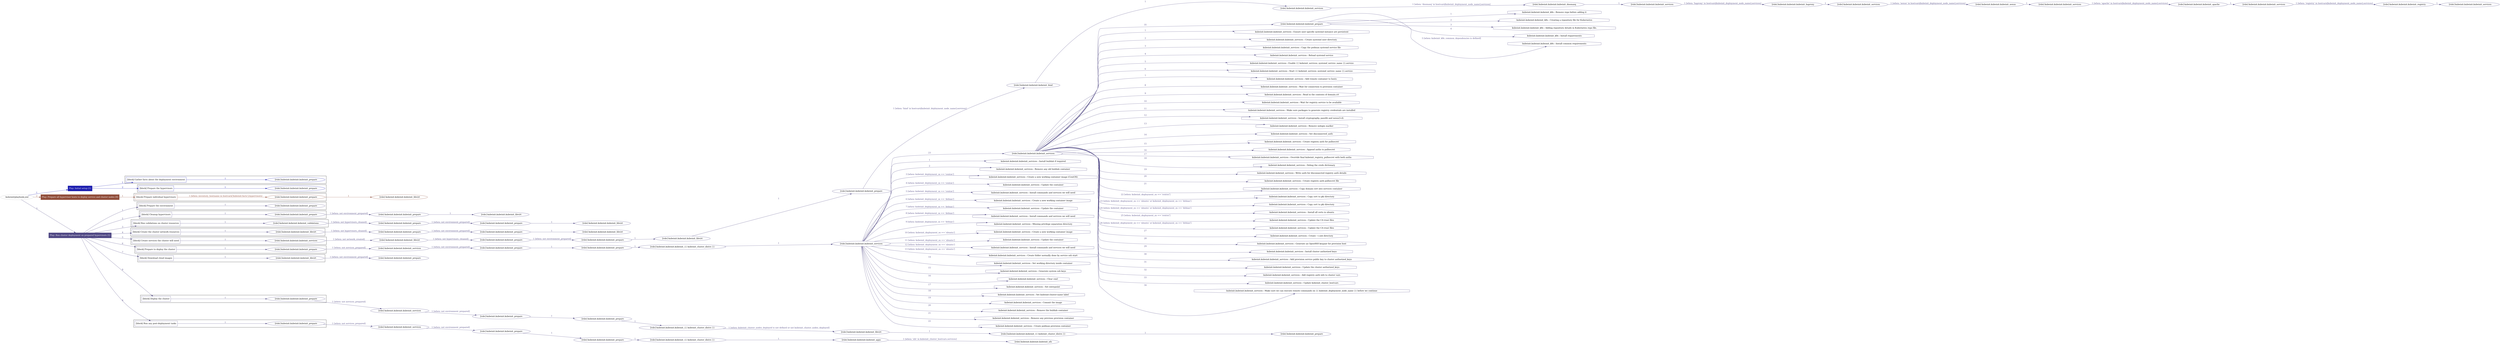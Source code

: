 digraph {
	graph [concentrate=true ordering=in rankdir=LR ratio=fill]
	edge [esep=5 sep=10]
	"kubeinit/playbook.yml" [id=root_node style=dotted]
	play_e41dead2 [label="Play: Initial setup (1)" color="#1d1faf" fontcolor="#ffffff" id=play_e41dead2 shape=box style=filled tooltip=localhost]
	"kubeinit/playbook.yml" -> play_e41dead2 [label="1 " color="#1d1faf" fontcolor="#1d1faf" id=edge_71006adc labeltooltip="1 " tooltip="1 "]
	subgraph "kubeinit.kubeinit.kubeinit_prepare" {
		role_f6b267f6 [label="[role] kubeinit.kubeinit.kubeinit_prepare" color="#1d1faf" id=role_f6b267f6 tooltip="kubeinit.kubeinit.kubeinit_prepare"]
	}
	subgraph "kubeinit.kubeinit.kubeinit_prepare" {
		role_6fc352be [label="[role] kubeinit.kubeinit.kubeinit_prepare" color="#1d1faf" id=role_6fc352be tooltip="kubeinit.kubeinit.kubeinit_prepare"]
	}
	subgraph "Play: Initial setup (1)" {
		play_e41dead2 -> block_a467b44f [label=1 color="#1d1faf" fontcolor="#1d1faf" id=edge_9190bc90 labeltooltip=1 tooltip=1]
		subgraph cluster_block_a467b44f {
			block_a467b44f [label="[block] Gather facts about the deployment environment" color="#1d1faf" id=block_a467b44f labeltooltip="Gather facts about the deployment environment" shape=box tooltip="Gather facts about the deployment environment"]
			block_a467b44f -> role_f6b267f6 [label="1 " color="#1d1faf" fontcolor="#1d1faf" id=edge_f7ea618c labeltooltip="1 " tooltip="1 "]
		}
		play_e41dead2 -> block_9893c779 [label=2 color="#1d1faf" fontcolor="#1d1faf" id=edge_de5d850a labeltooltip=2 tooltip=2]
		subgraph cluster_block_9893c779 {
			block_9893c779 [label="[block] Prepare the hypervisors" color="#1d1faf" id=block_9893c779 labeltooltip="Prepare the hypervisors" shape=box tooltip="Prepare the hypervisors"]
			block_9893c779 -> role_6fc352be [label="1 " color="#1d1faf" fontcolor="#1d1faf" id=edge_3b9fb7ea labeltooltip="1 " tooltip="1 "]
		}
	}
	play_f5809800 [label="Play: Prepare all hypervisor hosts to deploy service and cluster nodes (0)" color="#914e3b" fontcolor="#ffffff" id=play_f5809800 shape=box style=filled tooltip="Play: Prepare all hypervisor hosts to deploy service and cluster nodes (0)"]
	"kubeinit/playbook.yml" -> play_f5809800 [label="2 " color="#914e3b" fontcolor="#914e3b" id=edge_7d168545 labeltooltip="2 " tooltip="2 "]
	subgraph "kubeinit.kubeinit.kubeinit_libvirt" {
		role_459771c6 [label="[role] kubeinit.kubeinit.kubeinit_libvirt" color="#914e3b" id=role_459771c6 tooltip="kubeinit.kubeinit.kubeinit_libvirt"]
	}
	subgraph "kubeinit.kubeinit.kubeinit_prepare" {
		role_89de902e [label="[role] kubeinit.kubeinit.kubeinit_prepare" color="#914e3b" id=role_89de902e tooltip="kubeinit.kubeinit.kubeinit_prepare"]
		role_89de902e -> role_459771c6 [label="1 " color="#914e3b" fontcolor="#914e3b" id=edge_bb487c06 labeltooltip="1 " tooltip="1 "]
	}
	subgraph "Play: Prepare all hypervisor hosts to deploy service and cluster nodes (0)" {
		play_f5809800 -> block_591e40f0 [label=1 color="#914e3b" fontcolor="#914e3b" id=edge_2ff5e931 labeltooltip=1 tooltip=1]
		subgraph cluster_block_591e40f0 {
			block_591e40f0 [label="[block] Prepare individual hypervisors" color="#914e3b" id=block_591e40f0 labeltooltip="Prepare individual hypervisors" shape=box tooltip="Prepare individual hypervisors"]
			block_591e40f0 -> role_89de902e [label="1 [when: inventory_hostname in hostvars['kubeinit-facts'].hypervisors]" color="#914e3b" fontcolor="#914e3b" id=edge_2dc50e08 labeltooltip="1 [when: inventory_hostname in hostvars['kubeinit-facts'].hypervisors]" tooltip="1 [when: inventory_hostname in hostvars['kubeinit-facts'].hypervisors]"]
		}
	}
	play_0019d757 [label="Play: Run cluster deployment on prepared hypervisors (1)" color="#504884" fontcolor="#ffffff" id=play_0019d757 shape=box style=filled tooltip=localhost]
	"kubeinit/playbook.yml" -> play_0019d757 [label="3 " color="#504884" fontcolor="#504884" id=edge_610827fd labeltooltip="3 " tooltip="3 "]
	subgraph "kubeinit.kubeinit.kubeinit_prepare" {
		role_341186ee [label="[role] kubeinit.kubeinit.kubeinit_prepare" color="#504884" id=role_341186ee tooltip="kubeinit.kubeinit.kubeinit_prepare"]
	}
	subgraph "kubeinit.kubeinit.kubeinit_libvirt" {
		role_8ff3917c [label="[role] kubeinit.kubeinit.kubeinit_libvirt" color="#504884" id=role_8ff3917c tooltip="kubeinit.kubeinit.kubeinit_libvirt"]
	}
	subgraph "kubeinit.kubeinit.kubeinit_prepare" {
		role_1068ab93 [label="[role] kubeinit.kubeinit.kubeinit_prepare" color="#504884" id=role_1068ab93 tooltip="kubeinit.kubeinit.kubeinit_prepare"]
		role_1068ab93 -> role_8ff3917c [label="1 " color="#504884" fontcolor="#504884" id=edge_03f6393e labeltooltip="1 " tooltip="1 "]
	}
	subgraph "kubeinit.kubeinit.kubeinit_prepare" {
		role_a44469e4 [label="[role] kubeinit.kubeinit.kubeinit_prepare" color="#504884" id=role_a44469e4 tooltip="kubeinit.kubeinit.kubeinit_prepare"]
		role_a44469e4 -> role_1068ab93 [label="1 [when: not environment_prepared]" color="#504884" fontcolor="#504884" id=edge_6a5527f6 labeltooltip="1 [when: not environment_prepared]" tooltip="1 [when: not environment_prepared]"]
	}
	subgraph "kubeinit.kubeinit.kubeinit_libvirt" {
		role_37ed30ec [label="[role] kubeinit.kubeinit.kubeinit_libvirt" color="#504884" id=role_37ed30ec tooltip="kubeinit.kubeinit.kubeinit_libvirt"]
	}
	subgraph "kubeinit.kubeinit.kubeinit_prepare" {
		role_7822a5fa [label="[role] kubeinit.kubeinit.kubeinit_prepare" color="#504884" id=role_7822a5fa tooltip="kubeinit.kubeinit.kubeinit_prepare"]
		role_7822a5fa -> role_37ed30ec [label="1 " color="#504884" fontcolor="#504884" id=edge_445a7785 labeltooltip="1 " tooltip="1 "]
	}
	subgraph "kubeinit.kubeinit.kubeinit_prepare" {
		role_40a65923 [label="[role] kubeinit.kubeinit.kubeinit_prepare" color="#504884" id=role_40a65923 tooltip="kubeinit.kubeinit.kubeinit_prepare"]
		role_40a65923 -> role_7822a5fa [label="1 [when: not environment_prepared]" color="#504884" fontcolor="#504884" id=edge_16de1e76 labeltooltip="1 [when: not environment_prepared]" tooltip="1 [when: not environment_prepared]"]
	}
	subgraph "kubeinit.kubeinit.kubeinit_validations" {
		role_c101b931 [label="[role] kubeinit.kubeinit.kubeinit_validations" color="#504884" id=role_c101b931 tooltip="kubeinit.kubeinit.kubeinit_validations"]
		role_c101b931 -> role_40a65923 [label="1 [when: not hypervisors_cleaned]" color="#504884" fontcolor="#504884" id=edge_848e56e0 labeltooltip="1 [when: not hypervisors_cleaned]" tooltip="1 [when: not hypervisors_cleaned]"]
	}
	subgraph "kubeinit.kubeinit.kubeinit_libvirt" {
		role_0e4ce60e [label="[role] kubeinit.kubeinit.kubeinit_libvirt" color="#504884" id=role_0e4ce60e tooltip="kubeinit.kubeinit.kubeinit_libvirt"]
	}
	subgraph "kubeinit.kubeinit.kubeinit_prepare" {
		role_67643b74 [label="[role] kubeinit.kubeinit.kubeinit_prepare" color="#504884" id=role_67643b74 tooltip="kubeinit.kubeinit.kubeinit_prepare"]
		role_67643b74 -> role_0e4ce60e [label="1 " color="#504884" fontcolor="#504884" id=edge_9719fd1c labeltooltip="1 " tooltip="1 "]
	}
	subgraph "kubeinit.kubeinit.kubeinit_prepare" {
		role_f14462ee [label="[role] kubeinit.kubeinit.kubeinit_prepare" color="#504884" id=role_f14462ee tooltip="kubeinit.kubeinit.kubeinit_prepare"]
		role_f14462ee -> role_67643b74 [label="1 [when: not environment_prepared]" color="#504884" fontcolor="#504884" id=edge_e5506410 labeltooltip="1 [when: not environment_prepared]" tooltip="1 [when: not environment_prepared]"]
	}
	subgraph "kubeinit.kubeinit.kubeinit_libvirt" {
		role_53078f79 [label="[role] kubeinit.kubeinit.kubeinit_libvirt" color="#504884" id=role_53078f79 tooltip="kubeinit.kubeinit.kubeinit_libvirt"]
		role_53078f79 -> role_f14462ee [label="1 [when: not hypervisors_cleaned]" color="#504884" fontcolor="#504884" id=edge_dc855522 labeltooltip="1 [when: not hypervisors_cleaned]" tooltip="1 [when: not hypervisors_cleaned]"]
	}
	subgraph "kubeinit.kubeinit.kubeinit_services" {
		role_00795395 [label="[role] kubeinit.kubeinit.kubeinit_services" color="#504884" id=role_00795395 tooltip="kubeinit.kubeinit.kubeinit_services"]
	}
	subgraph "kubeinit.kubeinit.kubeinit_registry" {
		role_ec67297d [label="[role] kubeinit.kubeinit.kubeinit_registry" color="#504884" id=role_ec67297d tooltip="kubeinit.kubeinit.kubeinit_registry"]
		role_ec67297d -> role_00795395 [label="1 " color="#504884" fontcolor="#504884" id=edge_3dada608 labeltooltip="1 " tooltip="1 "]
	}
	subgraph "kubeinit.kubeinit.kubeinit_services" {
		role_e95020f8 [label="[role] kubeinit.kubeinit.kubeinit_services" color="#504884" id=role_e95020f8 tooltip="kubeinit.kubeinit.kubeinit_services"]
		role_e95020f8 -> role_ec67297d [label="1 [when: 'registry' in hostvars[kubeinit_deployment_node_name].services]" color="#504884" fontcolor="#504884" id=edge_ffc315c5 labeltooltip="1 [when: 'registry' in hostvars[kubeinit_deployment_node_name].services]" tooltip="1 [when: 'registry' in hostvars[kubeinit_deployment_node_name].services]"]
	}
	subgraph "kubeinit.kubeinit.kubeinit_apache" {
		role_10993a36 [label="[role] kubeinit.kubeinit.kubeinit_apache" color="#504884" id=role_10993a36 tooltip="kubeinit.kubeinit.kubeinit_apache"]
		role_10993a36 -> role_e95020f8 [label="1 " color="#504884" fontcolor="#504884" id=edge_9edbe373 labeltooltip="1 " tooltip="1 "]
	}
	subgraph "kubeinit.kubeinit.kubeinit_services" {
		role_8e3e2b6e [label="[role] kubeinit.kubeinit.kubeinit_services" color="#504884" id=role_8e3e2b6e tooltip="kubeinit.kubeinit.kubeinit_services"]
		role_8e3e2b6e -> role_10993a36 [label="1 [when: 'apache' in hostvars[kubeinit_deployment_node_name].services]" color="#504884" fontcolor="#504884" id=edge_15ec5fdd labeltooltip="1 [when: 'apache' in hostvars[kubeinit_deployment_node_name].services]" tooltip="1 [when: 'apache' in hostvars[kubeinit_deployment_node_name].services]"]
	}
	subgraph "kubeinit.kubeinit.kubeinit_nexus" {
		role_7206f97c [label="[role] kubeinit.kubeinit.kubeinit_nexus" color="#504884" id=role_7206f97c tooltip="kubeinit.kubeinit.kubeinit_nexus"]
		role_7206f97c -> role_8e3e2b6e [label="1 " color="#504884" fontcolor="#504884" id=edge_2be42fc1 labeltooltip="1 " tooltip="1 "]
	}
	subgraph "kubeinit.kubeinit.kubeinit_services" {
		role_135435ca [label="[role] kubeinit.kubeinit.kubeinit_services" color="#504884" id=role_135435ca tooltip="kubeinit.kubeinit.kubeinit_services"]
		role_135435ca -> role_7206f97c [label="1 [when: 'nexus' in hostvars[kubeinit_deployment_node_name].services]" color="#504884" fontcolor="#504884" id=edge_7fd2c523 labeltooltip="1 [when: 'nexus' in hostvars[kubeinit_deployment_node_name].services]" tooltip="1 [when: 'nexus' in hostvars[kubeinit_deployment_node_name].services]"]
	}
	subgraph "kubeinit.kubeinit.kubeinit_haproxy" {
		role_3d49b0a5 [label="[role] kubeinit.kubeinit.kubeinit_haproxy" color="#504884" id=role_3d49b0a5 tooltip="kubeinit.kubeinit.kubeinit_haproxy"]
		role_3d49b0a5 -> role_135435ca [label="1 " color="#504884" fontcolor="#504884" id=edge_8c537555 labeltooltip="1 " tooltip="1 "]
	}
	subgraph "kubeinit.kubeinit.kubeinit_services" {
		role_2dd5e060 [label="[role] kubeinit.kubeinit.kubeinit_services" color="#504884" id=role_2dd5e060 tooltip="kubeinit.kubeinit.kubeinit_services"]
		role_2dd5e060 -> role_3d49b0a5 [label="1 [when: 'haproxy' in hostvars[kubeinit_deployment_node_name].services]" color="#504884" fontcolor="#504884" id=edge_1ecf00a3 labeltooltip="1 [when: 'haproxy' in hostvars[kubeinit_deployment_node_name].services]" tooltip="1 [when: 'haproxy' in hostvars[kubeinit_deployment_node_name].services]"]
	}
	subgraph "kubeinit.kubeinit.kubeinit_dnsmasq" {
		role_458d8843 [label="[role] kubeinit.kubeinit.kubeinit_dnsmasq" color="#504884" id=role_458d8843 tooltip="kubeinit.kubeinit.kubeinit_dnsmasq"]
		role_458d8843 -> role_2dd5e060 [label="1 " color="#504884" fontcolor="#504884" id=edge_d92d20d3 labeltooltip="1 " tooltip="1 "]
	}
	subgraph "kubeinit.kubeinit.kubeinit_services" {
		role_a2e033f9 [label="[role] kubeinit.kubeinit.kubeinit_services" color="#504884" id=role_a2e033f9 tooltip="kubeinit.kubeinit.kubeinit_services"]
		role_a2e033f9 -> role_458d8843 [label="1 [when: 'dnsmasq' in hostvars[kubeinit_deployment_node_name].services]" color="#504884" fontcolor="#504884" id=edge_4008c7fb labeltooltip="1 [when: 'dnsmasq' in hostvars[kubeinit_deployment_node_name].services]" tooltip="1 [when: 'dnsmasq' in hostvars[kubeinit_deployment_node_name].services]"]
	}
	subgraph "kubeinit.kubeinit.kubeinit_bind" {
		role_e597b4e1 [label="[role] kubeinit.kubeinit.kubeinit_bind" color="#504884" id=role_e597b4e1 tooltip="kubeinit.kubeinit.kubeinit_bind"]
		role_e597b4e1 -> role_a2e033f9 [label="1 " color="#504884" fontcolor="#504884" id=edge_6a3bb88c labeltooltip="1 " tooltip="1 "]
	}
	subgraph "kubeinit.kubeinit.kubeinit_prepare" {
		role_99d35775 [label="[role] kubeinit.kubeinit.kubeinit_prepare" color="#504884" id=role_99d35775 tooltip="kubeinit.kubeinit.kubeinit_prepare"]
		role_99d35775 -> role_e597b4e1 [label="1 [when: 'bind' in hostvars[kubeinit_deployment_node_name].services]" color="#504884" fontcolor="#504884" id=edge_c3d3d8e6 labeltooltip="1 [when: 'bind' in hostvars[kubeinit_deployment_node_name].services]" tooltip="1 [when: 'bind' in hostvars[kubeinit_deployment_node_name].services]"]
	}
	subgraph "kubeinit.kubeinit.kubeinit_libvirt" {
		role_038f954b [label="[role] kubeinit.kubeinit.kubeinit_libvirt" color="#504884" id=role_038f954b tooltip="kubeinit.kubeinit.kubeinit_libvirt"]
		role_038f954b -> role_99d35775 [label="1 " color="#504884" fontcolor="#504884" id=edge_451f68ba labeltooltip="1 " tooltip="1 "]
	}
	subgraph "kubeinit.kubeinit.kubeinit_prepare" {
		role_8a5d9e7f [label="[role] kubeinit.kubeinit.kubeinit_prepare" color="#504884" id=role_8a5d9e7f tooltip="kubeinit.kubeinit.kubeinit_prepare"]
		role_8a5d9e7f -> role_038f954b [label="1 " color="#504884" fontcolor="#504884" id=edge_612fff30 labeltooltip="1 " tooltip="1 "]
	}
	subgraph "kubeinit.kubeinit.kubeinit_prepare" {
		role_34e3b9a2 [label="[role] kubeinit.kubeinit.kubeinit_prepare" color="#504884" id=role_34e3b9a2 tooltip="kubeinit.kubeinit.kubeinit_prepare"]
		role_34e3b9a2 -> role_8a5d9e7f [label="1 [when: not environment_prepared]" color="#504884" fontcolor="#504884" id=edge_5ad7fa1f labeltooltip="1 [when: not environment_prepared]" tooltip="1 [when: not environment_prepared]"]
	}
	subgraph "kubeinit.kubeinit.kubeinit_libvirt" {
		role_d57ffea9 [label="[role] kubeinit.kubeinit.kubeinit_libvirt" color="#504884" id=role_d57ffea9 tooltip="kubeinit.kubeinit.kubeinit_libvirt"]
		role_d57ffea9 -> role_34e3b9a2 [label="1 [when: not hypervisors_cleaned]" color="#504884" fontcolor="#504884" id=edge_4957b414 labeltooltip="1 [when: not hypervisors_cleaned]" tooltip="1 [when: not hypervisors_cleaned]"]
	}
	subgraph "kubeinit.kubeinit.kubeinit_services" {
		role_e715733c [label="[role] kubeinit.kubeinit.kubeinit_services" color="#504884" id=role_e715733c tooltip="kubeinit.kubeinit.kubeinit_services"]
		role_e715733c -> role_d57ffea9 [label="1 [when: not network_created]" color="#504884" fontcolor="#504884" id=edge_450f0656 labeltooltip="1 [when: not network_created]" tooltip="1 [when: not network_created]"]
	}
	subgraph "kubeinit.kubeinit.kubeinit_prepare" {
		role_b2702019 [label="[role] kubeinit.kubeinit.kubeinit_prepare" color="#504884" id=role_b2702019 tooltip="kubeinit.kubeinit.kubeinit_prepare"]
		task_edd9cc5d [label="kubeinit.kubeinit.kubeinit_k8s : Remove repo before adding it" color="#504884" id=task_edd9cc5d shape=octagon tooltip="kubeinit.kubeinit.kubeinit_k8s : Remove repo before adding it"]
		role_b2702019 -> task_edd9cc5d [label="1 " color="#504884" fontcolor="#504884" id=edge_0df9fe1c labeltooltip="1 " tooltip="1 "]
		task_f06893af [label="kubeinit.kubeinit.kubeinit_k8s : Creating a repository file for Kubernetes" color="#504884" id=task_f06893af shape=octagon tooltip="kubeinit.kubeinit.kubeinit_k8s : Creating a repository file for Kubernetes"]
		role_b2702019 -> task_f06893af [label="2 " color="#504884" fontcolor="#504884" id=edge_83b6da0a labeltooltip="2 " tooltip="2 "]
		task_fb861ec3 [label="kubeinit.kubeinit.kubeinit_k8s : Adding repository details in Kubernetes repo file." color="#504884" id=task_fb861ec3 shape=octagon tooltip="kubeinit.kubeinit.kubeinit_k8s : Adding repository details in Kubernetes repo file."]
		role_b2702019 -> task_fb861ec3 [label="3 " color="#504884" fontcolor="#504884" id=edge_9dc5f47f labeltooltip="3 " tooltip="3 "]
		task_5560d29a [label="kubeinit.kubeinit.kubeinit_k8s : Install requirements" color="#504884" id=task_5560d29a shape=octagon tooltip="kubeinit.kubeinit.kubeinit_k8s : Install requirements"]
		role_b2702019 -> task_5560d29a [label="4 " color="#504884" fontcolor="#504884" id=edge_46959b9e labeltooltip="4 " tooltip="4 "]
		task_3d5e6b3a [label="kubeinit.kubeinit.kubeinit_k8s : Install common requirements" color="#504884" id=task_3d5e6b3a shape=octagon tooltip="kubeinit.kubeinit.kubeinit_k8s : Install common requirements"]
		role_b2702019 -> task_3d5e6b3a [label="5 [when: kubeinit_k8s_common_dependencies is defined]" color="#504884" fontcolor="#504884" id=edge_5b7bc717 labeltooltip="5 [when: kubeinit_k8s_common_dependencies is defined]" tooltip="5 [when: kubeinit_k8s_common_dependencies is defined]"]
	}
	subgraph "kubeinit.kubeinit.kubeinit_services" {
		role_516e7595 [label="[role] kubeinit.kubeinit.kubeinit_services" color="#504884" id=role_516e7595 tooltip="kubeinit.kubeinit.kubeinit_services"]
		task_6f367d50 [label="kubeinit.kubeinit.kubeinit_services : Ensure user specific systemd instance are persistent" color="#504884" id=task_6f367d50 shape=octagon tooltip="kubeinit.kubeinit.kubeinit_services : Ensure user specific systemd instance are persistent"]
		role_516e7595 -> task_6f367d50 [label="1 " color="#504884" fontcolor="#504884" id=edge_f18d00fa labeltooltip="1 " tooltip="1 "]
		task_65ef1ea8 [label="kubeinit.kubeinit.kubeinit_services : Create systemd user directory" color="#504884" id=task_65ef1ea8 shape=octagon tooltip="kubeinit.kubeinit.kubeinit_services : Create systemd user directory"]
		role_516e7595 -> task_65ef1ea8 [label="2 " color="#504884" fontcolor="#504884" id=edge_7b48b923 labeltooltip="2 " tooltip="2 "]
		task_b32cb9ae [label="kubeinit.kubeinit.kubeinit_services : Copy the podman systemd service file" color="#504884" id=task_b32cb9ae shape=octagon tooltip="kubeinit.kubeinit.kubeinit_services : Copy the podman systemd service file"]
		role_516e7595 -> task_b32cb9ae [label="3 " color="#504884" fontcolor="#504884" id=edge_e70591d2 labeltooltip="3 " tooltip="3 "]
		task_c6fb2d40 [label="kubeinit.kubeinit.kubeinit_services : Reload systemd service" color="#504884" id=task_c6fb2d40 shape=octagon tooltip="kubeinit.kubeinit.kubeinit_services : Reload systemd service"]
		role_516e7595 -> task_c6fb2d40 [label="4 " color="#504884" fontcolor="#504884" id=edge_5b77ddfd labeltooltip="4 " tooltip="4 "]
		task_1d91115a [label="kubeinit.kubeinit.kubeinit_services : Enable {{ kubeinit_services_systemd_service_name }}.service" color="#504884" id=task_1d91115a shape=octagon tooltip="kubeinit.kubeinit.kubeinit_services : Enable {{ kubeinit_services_systemd_service_name }}.service"]
		role_516e7595 -> task_1d91115a [label="5 " color="#504884" fontcolor="#504884" id=edge_30b9fef8 labeltooltip="5 " tooltip="5 "]
		task_3abdbb4d [label="kubeinit.kubeinit.kubeinit_services : Start {{ kubeinit_services_systemd_service_name }}.service" color="#504884" id=task_3abdbb4d shape=octagon tooltip="kubeinit.kubeinit.kubeinit_services : Start {{ kubeinit_services_systemd_service_name }}.service"]
		role_516e7595 -> task_3abdbb4d [label="6 " color="#504884" fontcolor="#504884" id=edge_77b4fe08 labeltooltip="6 " tooltip="6 "]
		task_6977c357 [label="kubeinit.kubeinit.kubeinit_services : Add remote container to hosts" color="#504884" id=task_6977c357 shape=octagon tooltip="kubeinit.kubeinit.kubeinit_services : Add remote container to hosts"]
		role_516e7595 -> task_6977c357 [label="7 " color="#504884" fontcolor="#504884" id=edge_a9ff2f3c labeltooltip="7 " tooltip="7 "]
		task_61484d04 [label="kubeinit.kubeinit.kubeinit_services : Wait for connection to provision container" color="#504884" id=task_61484d04 shape=octagon tooltip="kubeinit.kubeinit.kubeinit_services : Wait for connection to provision container"]
		role_516e7595 -> task_61484d04 [label="8 " color="#504884" fontcolor="#504884" id=edge_89a97e8e labeltooltip="8 " tooltip="8 "]
		task_dc3276aa [label="kubeinit.kubeinit.kubeinit_services : Read in the contents of domain.crt" color="#504884" id=task_dc3276aa shape=octagon tooltip="kubeinit.kubeinit.kubeinit_services : Read in the contents of domain.crt"]
		role_516e7595 -> task_dc3276aa [label="9 " color="#504884" fontcolor="#504884" id=edge_ef21267b labeltooltip="9 " tooltip="9 "]
		task_2b46f112 [label="kubeinit.kubeinit.kubeinit_services : Wait for registry service to be available" color="#504884" id=task_2b46f112 shape=octagon tooltip="kubeinit.kubeinit.kubeinit_services : Wait for registry service to be available"]
		role_516e7595 -> task_2b46f112 [label="10 " color="#504884" fontcolor="#504884" id=edge_070c235d labeltooltip="10 " tooltip="10 "]
		task_79c7bd63 [label="kubeinit.kubeinit.kubeinit_services : Make sure packages to generate registry credentials are installed" color="#504884" id=task_79c7bd63 shape=octagon tooltip="kubeinit.kubeinit.kubeinit_services : Make sure packages to generate registry credentials are installed"]
		role_516e7595 -> task_79c7bd63 [label="11 " color="#504884" fontcolor="#504884" id=edge_202cdb39 labeltooltip="11 " tooltip="11 "]
		task_d58e9c9a [label="kubeinit.kubeinit.kubeinit_services : Install cryptography, passlib and nexus3-cli" color="#504884" id=task_d58e9c9a shape=octagon tooltip="kubeinit.kubeinit.kubeinit_services : Install cryptography, passlib and nexus3-cli"]
		role_516e7595 -> task_d58e9c9a [label="12 " color="#504884" fontcolor="#504884" id=edge_5f2a47ca labeltooltip="12 " tooltip="12 "]
		task_eb01c999 [label="kubeinit.kubeinit.kubeinit_services : Remove nologin marker" color="#504884" id=task_eb01c999 shape=octagon tooltip="kubeinit.kubeinit.kubeinit_services : Remove nologin marker"]
		role_516e7595 -> task_eb01c999 [label="13 " color="#504884" fontcolor="#504884" id=edge_6b476548 labeltooltip="13 " tooltip="13 "]
		task_9f8a3cc2 [label="kubeinit.kubeinit.kubeinit_services : Set disconnected_auth" color="#504884" id=task_9f8a3cc2 shape=octagon tooltip="kubeinit.kubeinit.kubeinit_services : Set disconnected_auth"]
		role_516e7595 -> task_9f8a3cc2 [label="14 " color="#504884" fontcolor="#504884" id=edge_897959ac labeltooltip="14 " tooltip="14 "]
		task_38ca03bf [label="kubeinit.kubeinit.kubeinit_services : Create registry auth for pullsecret" color="#504884" id=task_38ca03bf shape=octagon tooltip="kubeinit.kubeinit.kubeinit_services : Create registry auth for pullsecret"]
		role_516e7595 -> task_38ca03bf [label="15 " color="#504884" fontcolor="#504884" id=edge_296f8e0d labeltooltip="15 " tooltip="15 "]
		task_38a647c7 [label="kubeinit.kubeinit.kubeinit_services : Append auths to pullsecret" color="#504884" id=task_38a647c7 shape=octagon tooltip="kubeinit.kubeinit.kubeinit_services : Append auths to pullsecret"]
		role_516e7595 -> task_38a647c7 [label="16 " color="#504884" fontcolor="#504884" id=edge_e27450fb labeltooltip="16 " tooltip="16 "]
		task_bd5f4e0e [label="kubeinit.kubeinit.kubeinit_services : Override final kubeinit_registry_pullsecret with both auths" color="#504884" id=task_bd5f4e0e shape=octagon tooltip="kubeinit.kubeinit.kubeinit_services : Override final kubeinit_registry_pullsecret with both auths"]
		role_516e7595 -> task_bd5f4e0e [label="17 " color="#504884" fontcolor="#504884" id=edge_6ddaf54d labeltooltip="17 " tooltip="17 "]
		task_7a6f99ff [label="kubeinit.kubeinit.kubeinit_services : Debug the creds dictionary" color="#504884" id=task_7a6f99ff shape=octagon tooltip="kubeinit.kubeinit.kubeinit_services : Debug the creds dictionary"]
		role_516e7595 -> task_7a6f99ff [label="18 " color="#504884" fontcolor="#504884" id=edge_938b11eb labeltooltip="18 " tooltip="18 "]
		task_0da896be [label="kubeinit.kubeinit.kubeinit_services : Write auth for disconnected registry auth details" color="#504884" id=task_0da896be shape=octagon tooltip="kubeinit.kubeinit.kubeinit_services : Write auth for disconnected registry auth details"]
		role_516e7595 -> task_0da896be [label="19 " color="#504884" fontcolor="#504884" id=edge_bb5366e3 labeltooltip="19 " tooltip="19 "]
		task_adf15b7c [label="kubeinit.kubeinit.kubeinit_services : Create registry auth pullsecret file" color="#504884" id=task_adf15b7c shape=octagon tooltip="kubeinit.kubeinit.kubeinit_services : Create registry auth pullsecret file"]
		role_516e7595 -> task_adf15b7c [label="20 " color="#504884" fontcolor="#504884" id=edge_b85b13d3 labeltooltip="20 " tooltip="20 "]
		task_9fbf0559 [label="kubeinit.kubeinit.kubeinit_services : Copy domain cert into services container" color="#504884" id=task_9fbf0559 shape=octagon tooltip="kubeinit.kubeinit.kubeinit_services : Copy domain cert into services container"]
		role_516e7595 -> task_9fbf0559 [label="21 " color="#504884" fontcolor="#504884" id=edge_f6b5ef0e labeltooltip="21 " tooltip="21 "]
		task_56672ce3 [label="kubeinit.kubeinit.kubeinit_services : Copy cert to pki directory" color="#504884" id=task_56672ce3 shape=octagon tooltip="kubeinit.kubeinit.kubeinit_services : Copy cert to pki directory"]
		role_516e7595 -> task_56672ce3 [label="22 [when: kubeinit_deployment_os == 'centos']" color="#504884" fontcolor="#504884" id=edge_903558e8 labeltooltip="22 [when: kubeinit_deployment_os == 'centos']" tooltip="22 [when: kubeinit_deployment_os == 'centos']"]
		task_1a830c46 [label="kubeinit.kubeinit.kubeinit_services : Copy cert to pki directory" color="#504884" id=task_1a830c46 shape=octagon tooltip="kubeinit.kubeinit.kubeinit_services : Copy cert to pki directory"]
		role_516e7595 -> task_1a830c46 [label="23 [when: kubeinit_deployment_os == 'ubuntu' or kubeinit_deployment_os == 'debian']" color="#504884" fontcolor="#504884" id=edge_e43ede52 labeltooltip="23 [when: kubeinit_deployment_os == 'ubuntu' or kubeinit_deployment_os == 'debian']" tooltip="23 [when: kubeinit_deployment_os == 'ubuntu' or kubeinit_deployment_os == 'debian']"]
		task_62c088f3 [label="kubeinit.kubeinit.kubeinit_services : Install all certs in ubuntu" color="#504884" id=task_62c088f3 shape=octagon tooltip="kubeinit.kubeinit.kubeinit_services : Install all certs in ubuntu"]
		role_516e7595 -> task_62c088f3 [label="24 [when: kubeinit_deployment_os == 'ubuntu' or kubeinit_deployment_os == 'debian']" color="#504884" fontcolor="#504884" id=edge_2abe51ee labeltooltip="24 [when: kubeinit_deployment_os == 'ubuntu' or kubeinit_deployment_os == 'debian']" tooltip="24 [when: kubeinit_deployment_os == 'ubuntu' or kubeinit_deployment_os == 'debian']"]
		task_f2a1b0c9 [label="kubeinit.kubeinit.kubeinit_services : Update the CA trust files" color="#504884" id=task_f2a1b0c9 shape=octagon tooltip="kubeinit.kubeinit.kubeinit_services : Update the CA trust files"]
		role_516e7595 -> task_f2a1b0c9 [label="25 [when: kubeinit_deployment_os == 'centos']" color="#504884" fontcolor="#504884" id=edge_94bd41e3 labeltooltip="25 [when: kubeinit_deployment_os == 'centos']" tooltip="25 [when: kubeinit_deployment_os == 'centos']"]
		task_64946c86 [label="kubeinit.kubeinit.kubeinit_services : Update the CA trust files" color="#504884" id=task_64946c86 shape=octagon tooltip="kubeinit.kubeinit.kubeinit_services : Update the CA trust files"]
		role_516e7595 -> task_64946c86 [label="26 [when: kubeinit_deployment_os == 'ubuntu' or kubeinit_deployment_os == 'debian']" color="#504884" fontcolor="#504884" id=edge_c74e92b2 labeltooltip="26 [when: kubeinit_deployment_os == 'ubuntu' or kubeinit_deployment_os == 'debian']" tooltip="26 [when: kubeinit_deployment_os == 'ubuntu' or kubeinit_deployment_os == 'debian']"]
		task_61096263 [label="kubeinit.kubeinit.kubeinit_services : Create ~/.ssh directory" color="#504884" id=task_61096263 shape=octagon tooltip="kubeinit.kubeinit.kubeinit_services : Create ~/.ssh directory"]
		role_516e7595 -> task_61096263 [label="27 " color="#504884" fontcolor="#504884" id=edge_d75ff0f3 labeltooltip="27 " tooltip="27 "]
		task_24a26c67 [label="kubeinit.kubeinit.kubeinit_services : Generate an OpenSSH keypair for provision host" color="#504884" id=task_24a26c67 shape=octagon tooltip="kubeinit.kubeinit.kubeinit_services : Generate an OpenSSH keypair for provision host"]
		role_516e7595 -> task_24a26c67 [label="28 " color="#504884" fontcolor="#504884" id=edge_fef5427f labeltooltip="28 " tooltip="28 "]
		task_9bf61aec [label="kubeinit.kubeinit.kubeinit_services : Install cluster authorized keys" color="#504884" id=task_9bf61aec shape=octagon tooltip="kubeinit.kubeinit.kubeinit_services : Install cluster authorized keys"]
		role_516e7595 -> task_9bf61aec [label="29 " color="#504884" fontcolor="#504884" id=edge_babe6cdd labeltooltip="29 " tooltip="29 "]
		task_284c2dd1 [label="kubeinit.kubeinit.kubeinit_services : Add provision service public key to cluster authorized_keys" color="#504884" id=task_284c2dd1 shape=octagon tooltip="kubeinit.kubeinit.kubeinit_services : Add provision service public key to cluster authorized_keys"]
		role_516e7595 -> task_284c2dd1 [label="30 " color="#504884" fontcolor="#504884" id=edge_fcdd86ed labeltooltip="30 " tooltip="30 "]
		task_82b7532f [label="kubeinit.kubeinit.kubeinit_services : Update the cluster authorized_keys" color="#504884" id=task_82b7532f shape=octagon tooltip="kubeinit.kubeinit.kubeinit_services : Update the cluster authorized_keys"]
		role_516e7595 -> task_82b7532f [label="31 " color="#504884" fontcolor="#504884" id=edge_aa4b291f labeltooltip="31 " tooltip="31 "]
		task_ff60a1f5 [label="kubeinit.kubeinit.kubeinit_services : Add registry auth info to cluster vars" color="#504884" id=task_ff60a1f5 shape=octagon tooltip="kubeinit.kubeinit.kubeinit_services : Add registry auth info to cluster vars"]
		role_516e7595 -> task_ff60a1f5 [label="32 " color="#504884" fontcolor="#504884" id=edge_cd46824b labeltooltip="32 " tooltip="32 "]
		task_9bdc35f7 [label="kubeinit.kubeinit.kubeinit_services : Update kubeinit_cluster_hostvars" color="#504884" id=task_9bdc35f7 shape=octagon tooltip="kubeinit.kubeinit.kubeinit_services : Update kubeinit_cluster_hostvars"]
		role_516e7595 -> task_9bdc35f7 [label="33 " color="#504884" fontcolor="#504884" id=edge_c53b4a19 labeltooltip="33 " tooltip="33 "]
		task_bfc0c0e2 [label="kubeinit.kubeinit.kubeinit_services : Make sure we can execute remote commands on {{ kubeinit_deployment_node_name }} before we continue" color="#504884" id=task_bfc0c0e2 shape=octagon tooltip="kubeinit.kubeinit.kubeinit_services : Make sure we can execute remote commands on {{ kubeinit_deployment_node_name }} before we continue"]
		role_516e7595 -> task_bfc0c0e2 [label="34 " color="#504884" fontcolor="#504884" id=edge_376c0daf labeltooltip="34 " tooltip="34 "]
		role_516e7595 -> role_b2702019 [label="35 " color="#504884" fontcolor="#504884" id=edge_cff6cac5 labeltooltip="35 " tooltip="35 "]
	}
	subgraph "kubeinit.kubeinit.kubeinit_services" {
		role_aecf4913 [label="[role] kubeinit.kubeinit.kubeinit_services" color="#504884" id=role_aecf4913 tooltip="kubeinit.kubeinit.kubeinit_services"]
		task_73b2cfd0 [label="kubeinit.kubeinit.kubeinit_services : Install buildah if required" color="#504884" id=task_73b2cfd0 shape=octagon tooltip="kubeinit.kubeinit.kubeinit_services : Install buildah if required"]
		role_aecf4913 -> task_73b2cfd0 [label="1 " color="#504884" fontcolor="#504884" id=edge_b4fc1180 labeltooltip="1 " tooltip="1 "]
		task_93b38986 [label="kubeinit.kubeinit.kubeinit_services : Remove any old buildah container" color="#504884" id=task_93b38986 shape=octagon tooltip="kubeinit.kubeinit.kubeinit_services : Remove any old buildah container"]
		role_aecf4913 -> task_93b38986 [label="2 " color="#504884" fontcolor="#504884" id=edge_01ef3621 labeltooltip="2 " tooltip="2 "]
		task_9cdb4fde [label="kubeinit.kubeinit.kubeinit_services : Create a new working container image (CentOS)" color="#504884" id=task_9cdb4fde shape=octagon tooltip="kubeinit.kubeinit.kubeinit_services : Create a new working container image (CentOS)"]
		role_aecf4913 -> task_9cdb4fde [label="3 [when: kubeinit_deployment_os == 'centos']" color="#504884" fontcolor="#504884" id=edge_c1c13993 labeltooltip="3 [when: kubeinit_deployment_os == 'centos']" tooltip="3 [when: kubeinit_deployment_os == 'centos']"]
		task_3fd93e84 [label="kubeinit.kubeinit.kubeinit_services : Update the container" color="#504884" id=task_3fd93e84 shape=octagon tooltip="kubeinit.kubeinit.kubeinit_services : Update the container"]
		role_aecf4913 -> task_3fd93e84 [label="4 [when: kubeinit_deployment_os == 'centos']" color="#504884" fontcolor="#504884" id=edge_49ac39bf labeltooltip="4 [when: kubeinit_deployment_os == 'centos']" tooltip="4 [when: kubeinit_deployment_os == 'centos']"]
		task_9d847fa6 [label="kubeinit.kubeinit.kubeinit_services : Install commands and services we will need" color="#504884" id=task_9d847fa6 shape=octagon tooltip="kubeinit.kubeinit.kubeinit_services : Install commands and services we will need"]
		role_aecf4913 -> task_9d847fa6 [label="5 [when: kubeinit_deployment_os == 'centos']" color="#504884" fontcolor="#504884" id=edge_6556f1f8 labeltooltip="5 [when: kubeinit_deployment_os == 'centos']" tooltip="5 [when: kubeinit_deployment_os == 'centos']"]
		task_d78cf650 [label="kubeinit.kubeinit.kubeinit_services : Create a new working container image" color="#504884" id=task_d78cf650 shape=octagon tooltip="kubeinit.kubeinit.kubeinit_services : Create a new working container image"]
		role_aecf4913 -> task_d78cf650 [label="6 [when: kubeinit_deployment_os == 'debian']" color="#504884" fontcolor="#504884" id=edge_8b3fb28e labeltooltip="6 [when: kubeinit_deployment_os == 'debian']" tooltip="6 [when: kubeinit_deployment_os == 'debian']"]
		task_f2a7f41f [label="kubeinit.kubeinit.kubeinit_services : Update the container" color="#504884" id=task_f2a7f41f shape=octagon tooltip="kubeinit.kubeinit.kubeinit_services : Update the container"]
		role_aecf4913 -> task_f2a7f41f [label="7 [when: kubeinit_deployment_os == 'debian']" color="#504884" fontcolor="#504884" id=edge_82b56da5 labeltooltip="7 [when: kubeinit_deployment_os == 'debian']" tooltip="7 [when: kubeinit_deployment_os == 'debian']"]
		task_b6d57ac6 [label="kubeinit.kubeinit.kubeinit_services : Install commands and services we will need" color="#504884" id=task_b6d57ac6 shape=octagon tooltip="kubeinit.kubeinit.kubeinit_services : Install commands and services we will need"]
		role_aecf4913 -> task_b6d57ac6 [label="8 [when: kubeinit_deployment_os == 'debian']" color="#504884" fontcolor="#504884" id=edge_f4719a1c labeltooltip="8 [when: kubeinit_deployment_os == 'debian']" tooltip="8 [when: kubeinit_deployment_os == 'debian']"]
		task_b3a0c25f [label="kubeinit.kubeinit.kubeinit_services : Missing privilege separation directory" color="#504884" id=task_b3a0c25f shape=octagon tooltip="kubeinit.kubeinit.kubeinit_services : Missing privilege separation directory"]
		role_aecf4913 -> task_b3a0c25f [label="9 [when: kubeinit_deployment_os == 'debian']" color="#504884" fontcolor="#504884" id=edge_ba61a3bc labeltooltip="9 [when: kubeinit_deployment_os == 'debian']" tooltip="9 [when: kubeinit_deployment_os == 'debian']"]
		task_e8de7ad7 [label="kubeinit.kubeinit.kubeinit_services : Create a new working container image" color="#504884" id=task_e8de7ad7 shape=octagon tooltip="kubeinit.kubeinit.kubeinit_services : Create a new working container image"]
		role_aecf4913 -> task_e8de7ad7 [label="10 [when: kubeinit_deployment_os == 'ubuntu']" color="#504884" fontcolor="#504884" id=edge_a5fdbfa8 labeltooltip="10 [when: kubeinit_deployment_os == 'ubuntu']" tooltip="10 [when: kubeinit_deployment_os == 'ubuntu']"]
		task_ce1c3b3d [label="kubeinit.kubeinit.kubeinit_services : Update the container" color="#504884" id=task_ce1c3b3d shape=octagon tooltip="kubeinit.kubeinit.kubeinit_services : Update the container"]
		role_aecf4913 -> task_ce1c3b3d [label="11 [when: kubeinit_deployment_os == 'ubuntu']" color="#504884" fontcolor="#504884" id=edge_5f38176b labeltooltip="11 [when: kubeinit_deployment_os == 'ubuntu']" tooltip="11 [when: kubeinit_deployment_os == 'ubuntu']"]
		task_af7492b1 [label="kubeinit.kubeinit.kubeinit_services : Install commands and services we will need" color="#504884" id=task_af7492b1 shape=octagon tooltip="kubeinit.kubeinit.kubeinit_services : Install commands and services we will need"]
		role_aecf4913 -> task_af7492b1 [label="12 [when: kubeinit_deployment_os == 'ubuntu']" color="#504884" fontcolor="#504884" id=edge_e38f13b8 labeltooltip="12 [when: kubeinit_deployment_os == 'ubuntu']" tooltip="12 [when: kubeinit_deployment_os == 'ubuntu']"]
		task_fac8ddee [label="kubeinit.kubeinit.kubeinit_services : Create folder normally done by service ssh start" color="#504884" id=task_fac8ddee shape=octagon tooltip="kubeinit.kubeinit.kubeinit_services : Create folder normally done by service ssh start"]
		role_aecf4913 -> task_fac8ddee [label="13 [when: kubeinit_deployment_os == 'ubuntu']" color="#504884" fontcolor="#504884" id=edge_ea92bbff labeltooltip="13 [when: kubeinit_deployment_os == 'ubuntu']" tooltip="13 [when: kubeinit_deployment_os == 'ubuntu']"]
		task_25826d5a [label="kubeinit.kubeinit.kubeinit_services : Set working directory inside container" color="#504884" id=task_25826d5a shape=octagon tooltip="kubeinit.kubeinit.kubeinit_services : Set working directory inside container"]
		role_aecf4913 -> task_25826d5a [label="14 " color="#504884" fontcolor="#504884" id=edge_475d7276 labeltooltip="14 " tooltip="14 "]
		task_d6a24e64 [label="kubeinit.kubeinit.kubeinit_services : Generate system ssh keys" color="#504884" id=task_d6a24e64 shape=octagon tooltip="kubeinit.kubeinit.kubeinit_services : Generate system ssh keys"]
		role_aecf4913 -> task_d6a24e64 [label="15 " color="#504884" fontcolor="#504884" id=edge_6ac1f9c0 labeltooltip="15 " tooltip="15 "]
		task_6e31be95 [label="kubeinit.kubeinit.kubeinit_services : Clear cmd" color="#504884" id=task_6e31be95 shape=octagon tooltip="kubeinit.kubeinit.kubeinit_services : Clear cmd"]
		role_aecf4913 -> task_6e31be95 [label="16 " color="#504884" fontcolor="#504884" id=edge_62302011 labeltooltip="16 " tooltip="16 "]
		task_90fcd66f [label="kubeinit.kubeinit.kubeinit_services : Set entrypoint" color="#504884" id=task_90fcd66f shape=octagon tooltip="kubeinit.kubeinit.kubeinit_services : Set entrypoint"]
		role_aecf4913 -> task_90fcd66f [label="17 " color="#504884" fontcolor="#504884" id=edge_8b3a2159 labeltooltip="17 " tooltip="17 "]
		task_50787465 [label="kubeinit.kubeinit.kubeinit_services : Set kubeinit-cluster-name label" color="#504884" id=task_50787465 shape=octagon tooltip="kubeinit.kubeinit.kubeinit_services : Set kubeinit-cluster-name label"]
		role_aecf4913 -> task_50787465 [label="18 " color="#504884" fontcolor="#504884" id=edge_efac3f0a labeltooltip="18 " tooltip="18 "]
		task_5fffe65b [label="kubeinit.kubeinit.kubeinit_services : Commit the image" color="#504884" id=task_5fffe65b shape=octagon tooltip="kubeinit.kubeinit.kubeinit_services : Commit the image"]
		role_aecf4913 -> task_5fffe65b [label="19 " color="#504884" fontcolor="#504884" id=edge_3e47f791 labeltooltip="19 " tooltip="19 "]
		task_86de78d8 [label="kubeinit.kubeinit.kubeinit_services : Remove the buildah container" color="#504884" id=task_86de78d8 shape=octagon tooltip="kubeinit.kubeinit.kubeinit_services : Remove the buildah container"]
		role_aecf4913 -> task_86de78d8 [label="20 " color="#504884" fontcolor="#504884" id=edge_47b6b7e6 labeltooltip="20 " tooltip="20 "]
		task_ceb7af03 [label="kubeinit.kubeinit.kubeinit_services : Remove any previous provision container" color="#504884" id=task_ceb7af03 shape=octagon tooltip="kubeinit.kubeinit.kubeinit_services : Remove any previous provision container"]
		role_aecf4913 -> task_ceb7af03 [label="21 " color="#504884" fontcolor="#504884" id=edge_b8b72b91 labeltooltip="21 " tooltip="21 "]
		task_3d6d0c83 [label="kubeinit.kubeinit.kubeinit_services : Create podman provision container" color="#504884" id=task_3d6d0c83 shape=octagon tooltip="kubeinit.kubeinit.kubeinit_services : Create podman provision container"]
		role_aecf4913 -> task_3d6d0c83 [label="22 " color="#504884" fontcolor="#504884" id=edge_e1306043 labeltooltip="22 " tooltip="22 "]
		role_aecf4913 -> role_516e7595 [label="23 " color="#504884" fontcolor="#504884" id=edge_557e4a79 labeltooltip="23 " tooltip="23 "]
	}
	subgraph "kubeinit.kubeinit.kubeinit_{{ kubeinit_cluster_distro }}" {
		role_7274f47e [label="[role] kubeinit.kubeinit.kubeinit_{{ kubeinit_cluster_distro }}" color="#504884" id=role_7274f47e tooltip="kubeinit.kubeinit.kubeinit_{{ kubeinit_cluster_distro }}"]
		role_7274f47e -> role_aecf4913 [label="1 " color="#504884" fontcolor="#504884" id=edge_26e60ec9 labeltooltip="1 " tooltip="1 "]
	}
	subgraph "kubeinit.kubeinit.kubeinit_prepare" {
		role_37b4df2c [label="[role] kubeinit.kubeinit.kubeinit_prepare" color="#504884" id=role_37b4df2c tooltip="kubeinit.kubeinit.kubeinit_prepare"]
		role_37b4df2c -> role_7274f47e [label="1 " color="#504884" fontcolor="#504884" id=edge_1d4e5c92 labeltooltip="1 " tooltip="1 "]
	}
	subgraph "kubeinit.kubeinit.kubeinit_prepare" {
		role_637ff305 [label="[role] kubeinit.kubeinit.kubeinit_prepare" color="#504884" id=role_637ff305 tooltip="kubeinit.kubeinit.kubeinit_prepare"]
		role_637ff305 -> role_37b4df2c [label="1 " color="#504884" fontcolor="#504884" id=edge_90d3a5cb labeltooltip="1 " tooltip="1 "]
	}
	subgraph "kubeinit.kubeinit.kubeinit_services" {
		role_747ee4e8 [label="[role] kubeinit.kubeinit.kubeinit_services" color="#504884" id=role_747ee4e8 tooltip="kubeinit.kubeinit.kubeinit_services"]
		role_747ee4e8 -> role_637ff305 [label="1 [when: not environment_prepared]" color="#504884" fontcolor="#504884" id=edge_98d0efe0 labeltooltip="1 [when: not environment_prepared]" tooltip="1 [when: not environment_prepared]"]
	}
	subgraph "kubeinit.kubeinit.kubeinit_prepare" {
		role_304a8801 [label="[role] kubeinit.kubeinit.kubeinit_prepare" color="#504884" id=role_304a8801 tooltip="kubeinit.kubeinit.kubeinit_prepare"]
		role_304a8801 -> role_747ee4e8 [label="1 [when: not services_prepared]" color="#504884" fontcolor="#504884" id=edge_42527642 labeltooltip="1 [when: not services_prepared]" tooltip="1 [when: not services_prepared]"]
	}
	subgraph "kubeinit.kubeinit.kubeinit_prepare" {
		role_34f1ec6b [label="[role] kubeinit.kubeinit.kubeinit_prepare" color="#504884" id=role_34f1ec6b tooltip="kubeinit.kubeinit.kubeinit_prepare"]
	}
	subgraph "kubeinit.kubeinit.kubeinit_libvirt" {
		role_3ea58e3f [label="[role] kubeinit.kubeinit.kubeinit_libvirt" color="#504884" id=role_3ea58e3f tooltip="kubeinit.kubeinit.kubeinit_libvirt"]
		role_3ea58e3f -> role_34f1ec6b [label="1 [when: not environment_prepared]" color="#504884" fontcolor="#504884" id=edge_a6506773 labeltooltip="1 [when: not environment_prepared]" tooltip="1 [when: not environment_prepared]"]
	}
	subgraph "kubeinit.kubeinit.kubeinit_prepare" {
		role_89fc70e8 [label="[role] kubeinit.kubeinit.kubeinit_prepare" color="#504884" id=role_89fc70e8 tooltip="kubeinit.kubeinit.kubeinit_prepare"]
	}
	subgraph "kubeinit.kubeinit.kubeinit_{{ kubeinit_cluster_distro }}" {
		role_195ca7ed [label="[role] kubeinit.kubeinit.kubeinit_{{ kubeinit_cluster_distro }}" color="#504884" id=role_195ca7ed tooltip="kubeinit.kubeinit.kubeinit_{{ kubeinit_cluster_distro }}"]
		role_195ca7ed -> role_89fc70e8 [label="1 " color="#504884" fontcolor="#504884" id=edge_579e4dee labeltooltip="1 " tooltip="1 "]
	}
	subgraph "kubeinit.kubeinit.kubeinit_libvirt" {
		role_efaf0529 [label="[role] kubeinit.kubeinit.kubeinit_libvirt" color="#504884" id=role_efaf0529 tooltip="kubeinit.kubeinit.kubeinit_libvirt"]
		role_efaf0529 -> role_195ca7ed [label="1 " color="#504884" fontcolor="#504884" id=edge_92ac0d33 labeltooltip="1 " tooltip="1 "]
	}
	subgraph "kubeinit.kubeinit.kubeinit_{{ kubeinit_cluster_distro }}" {
		role_cbff330f [label="[role] kubeinit.kubeinit.kubeinit_{{ kubeinit_cluster_distro }}" color="#504884" id=role_cbff330f tooltip="kubeinit.kubeinit.kubeinit_{{ kubeinit_cluster_distro }}"]
		role_cbff330f -> role_efaf0529 [label="1 [when: kubeinit_cluster_nodes_deployed is not defined or not kubeinit_cluster_nodes_deployed]" color="#504884" fontcolor="#504884" id=edge_915831d7 labeltooltip="1 [when: kubeinit_cluster_nodes_deployed is not defined or not kubeinit_cluster_nodes_deployed]" tooltip="1 [when: kubeinit_cluster_nodes_deployed is not defined or not kubeinit_cluster_nodes_deployed]"]
	}
	subgraph "kubeinit.kubeinit.kubeinit_prepare" {
		role_86bba330 [label="[role] kubeinit.kubeinit.kubeinit_prepare" color="#504884" id=role_86bba330 tooltip="kubeinit.kubeinit.kubeinit_prepare"]
		role_86bba330 -> role_cbff330f [label="1 " color="#504884" fontcolor="#504884" id=edge_374885aa labeltooltip="1 " tooltip="1 "]
	}
	subgraph "kubeinit.kubeinit.kubeinit_prepare" {
		role_cc160e93 [label="[role] kubeinit.kubeinit.kubeinit_prepare" color="#504884" id=role_cc160e93 tooltip="kubeinit.kubeinit.kubeinit_prepare"]
		role_cc160e93 -> role_86bba330 [label="1 " color="#504884" fontcolor="#504884" id=edge_745a2324 labeltooltip="1 " tooltip="1 "]
	}
	subgraph "kubeinit.kubeinit.kubeinit_services" {
		role_d7e095eb [label="[role] kubeinit.kubeinit.kubeinit_services" color="#504884" id=role_d7e095eb tooltip="kubeinit.kubeinit.kubeinit_services"]
		role_d7e095eb -> role_cc160e93 [label="1 [when: not environment_prepared]" color="#504884" fontcolor="#504884" id=edge_c70fe966 labeltooltip="1 [when: not environment_prepared]" tooltip="1 [when: not environment_prepared]"]
	}
	subgraph "kubeinit.kubeinit.kubeinit_prepare" {
		role_b715d28f [label="[role] kubeinit.kubeinit.kubeinit_prepare" color="#504884" id=role_b715d28f tooltip="kubeinit.kubeinit.kubeinit_prepare"]
		role_b715d28f -> role_d7e095eb [label="1 [when: not services_prepared]" color="#504884" fontcolor="#504884" id=edge_ac21e991 labeltooltip="1 [when: not services_prepared]" tooltip="1 [when: not services_prepared]"]
	}
	subgraph "kubeinit.kubeinit.kubeinit_nfs" {
		role_71ad9a17 [label="[role] kubeinit.kubeinit.kubeinit_nfs" color="#504884" id=role_71ad9a17 tooltip="kubeinit.kubeinit.kubeinit_nfs"]
	}
	subgraph "kubeinit.kubeinit.kubeinit_apps" {
		role_fa452d46 [label="[role] kubeinit.kubeinit.kubeinit_apps" color="#504884" id=role_fa452d46 tooltip="kubeinit.kubeinit.kubeinit_apps"]
		role_fa452d46 -> role_71ad9a17 [label="1 [when: 'nfs' in kubeinit_cluster_hostvars.services]" color="#504884" fontcolor="#504884" id=edge_4d35b145 labeltooltip="1 [when: 'nfs' in kubeinit_cluster_hostvars.services]" tooltip="1 [when: 'nfs' in kubeinit_cluster_hostvars.services]"]
	}
	subgraph "kubeinit.kubeinit.kubeinit_{{ kubeinit_cluster_distro }}" {
		role_b12151e5 [label="[role] kubeinit.kubeinit.kubeinit_{{ kubeinit_cluster_distro }}" color="#504884" id=role_b12151e5 tooltip="kubeinit.kubeinit.kubeinit_{{ kubeinit_cluster_distro }}"]
		role_b12151e5 -> role_fa452d46 [label="1 " color="#504884" fontcolor="#504884" id=edge_f4a2d1a2 labeltooltip="1 " tooltip="1 "]
	}
	subgraph "kubeinit.kubeinit.kubeinit_prepare" {
		role_3378ce9c [label="[role] kubeinit.kubeinit.kubeinit_prepare" color="#504884" id=role_3378ce9c tooltip="kubeinit.kubeinit.kubeinit_prepare"]
		role_3378ce9c -> role_b12151e5 [label="1 " color="#504884" fontcolor="#504884" id=edge_1299e9cb labeltooltip="1 " tooltip="1 "]
	}
	subgraph "kubeinit.kubeinit.kubeinit_prepare" {
		role_d563cb5d [label="[role] kubeinit.kubeinit.kubeinit_prepare" color="#504884" id=role_d563cb5d tooltip="kubeinit.kubeinit.kubeinit_prepare"]
		role_d563cb5d -> role_3378ce9c [label="1 " color="#504884" fontcolor="#504884" id=edge_de104ac1 labeltooltip="1 " tooltip="1 "]
	}
	subgraph "kubeinit.kubeinit.kubeinit_services" {
		role_b497672d [label="[role] kubeinit.kubeinit.kubeinit_services" color="#504884" id=role_b497672d tooltip="kubeinit.kubeinit.kubeinit_services"]
		role_b497672d -> role_d563cb5d [label="1 [when: not environment_prepared]" color="#504884" fontcolor="#504884" id=edge_87156fc5 labeltooltip="1 [when: not environment_prepared]" tooltip="1 [when: not environment_prepared]"]
	}
	subgraph "kubeinit.kubeinit.kubeinit_prepare" {
		role_ad68fbe6 [label="[role] kubeinit.kubeinit.kubeinit_prepare" color="#504884" id=role_ad68fbe6 tooltip="kubeinit.kubeinit.kubeinit_prepare"]
		role_ad68fbe6 -> role_b497672d [label="1 [when: not services_prepared]" color="#504884" fontcolor="#504884" id=edge_2e404718 labeltooltip="1 [when: not services_prepared]" tooltip="1 [when: not services_prepared]"]
	}
	subgraph "Play: Run cluster deployment on prepared hypervisors (1)" {
		play_0019d757 -> block_12e7ee5a [label=1 color="#504884" fontcolor="#504884" id=edge_d34e3e3e labeltooltip=1 tooltip=1]
		subgraph cluster_block_12e7ee5a {
			block_12e7ee5a [label="[block] Prepare the environment" color="#504884" id=block_12e7ee5a labeltooltip="Prepare the environment" shape=box tooltip="Prepare the environment"]
			block_12e7ee5a -> role_341186ee [label="1 " color="#504884" fontcolor="#504884" id=edge_c1406b4c labeltooltip="1 " tooltip="1 "]
		}
		play_0019d757 -> block_3d9b9803 [label=2 color="#504884" fontcolor="#504884" id=edge_707ebc26 labeltooltip=2 tooltip=2]
		subgraph cluster_block_3d9b9803 {
			block_3d9b9803 [label="[block] Cleanup hypervisors" color="#504884" id=block_3d9b9803 labeltooltip="Cleanup hypervisors" shape=box tooltip="Cleanup hypervisors"]
			block_3d9b9803 -> role_a44469e4 [label="1 " color="#504884" fontcolor="#504884" id=edge_b6b02c54 labeltooltip="1 " tooltip="1 "]
		}
		play_0019d757 -> block_b80c449f [label=3 color="#504884" fontcolor="#504884" id=edge_cad65d2d labeltooltip=3 tooltip=3]
		subgraph cluster_block_b80c449f {
			block_b80c449f [label="[block] Run validations on cluster resources" color="#504884" id=block_b80c449f labeltooltip="Run validations on cluster resources" shape=box tooltip="Run validations on cluster resources"]
			block_b80c449f -> role_c101b931 [label="1 " color="#504884" fontcolor="#504884" id=edge_cd856e64 labeltooltip="1 " tooltip="1 "]
		}
		play_0019d757 -> block_c6d092be [label=4 color="#504884" fontcolor="#504884" id=edge_4a2dcf40 labeltooltip=4 tooltip=4]
		subgraph cluster_block_c6d092be {
			block_c6d092be [label="[block] Create the cluster network resources" color="#504884" id=block_c6d092be labeltooltip="Create the cluster network resources" shape=box tooltip="Create the cluster network resources"]
			block_c6d092be -> role_53078f79 [label="1 " color="#504884" fontcolor="#504884" id=edge_4a53f945 labeltooltip="1 " tooltip="1 "]
		}
		play_0019d757 -> block_de0217ea [label=5 color="#504884" fontcolor="#504884" id=edge_a965bcdc labeltooltip=5 tooltip=5]
		subgraph cluster_block_de0217ea {
			block_de0217ea [label="[block] Create services the cluster will need" color="#504884" id=block_de0217ea labeltooltip="Create services the cluster will need" shape=box tooltip="Create services the cluster will need"]
			block_de0217ea -> role_e715733c [label="1 " color="#504884" fontcolor="#504884" id=edge_67df205c labeltooltip="1 " tooltip="1 "]
		}
		play_0019d757 -> block_a947ad78 [label=6 color="#504884" fontcolor="#504884" id=edge_3fe6b671 labeltooltip=6 tooltip=6]
		subgraph cluster_block_a947ad78 {
			block_a947ad78 [label="[block] Prepare to deploy the cluster" color="#504884" id=block_a947ad78 labeltooltip="Prepare to deploy the cluster" shape=box tooltip="Prepare to deploy the cluster"]
			block_a947ad78 -> role_304a8801 [label="1 " color="#504884" fontcolor="#504884" id=edge_036ce2bf labeltooltip="1 " tooltip="1 "]
		}
		play_0019d757 -> block_c22e1ca9 [label=7 color="#504884" fontcolor="#504884" id=edge_26eb5657 labeltooltip=7 tooltip=7]
		subgraph cluster_block_c22e1ca9 {
			block_c22e1ca9 [label="[block] Download cloud images" color="#504884" id=block_c22e1ca9 labeltooltip="Download cloud images" shape=box tooltip="Download cloud images"]
			block_c22e1ca9 -> role_3ea58e3f [label="1 " color="#504884" fontcolor="#504884" id=edge_82be07a3 labeltooltip="1 " tooltip="1 "]
		}
		play_0019d757 -> block_aeab205c [label=8 color="#504884" fontcolor="#504884" id=edge_d5cdea83 labeltooltip=8 tooltip=8]
		subgraph cluster_block_aeab205c {
			block_aeab205c [label="[block] Deploy the cluster" color="#504884" id=block_aeab205c labeltooltip="Deploy the cluster" shape=box tooltip="Deploy the cluster"]
			block_aeab205c -> role_b715d28f [label="1 " color="#504884" fontcolor="#504884" id=edge_4e2e3636 labeltooltip="1 " tooltip="1 "]
		}
		play_0019d757 -> block_9307101f [label=9 color="#504884" fontcolor="#504884" id=edge_9c126ffe labeltooltip=9 tooltip=9]
		subgraph cluster_block_9307101f {
			block_9307101f [label="[block] Run any post-deployment tasks" color="#504884" id=block_9307101f labeltooltip="Run any post-deployment tasks" shape=box tooltip="Run any post-deployment tasks"]
			block_9307101f -> role_ad68fbe6 [label="1 " color="#504884" fontcolor="#504884" id=edge_38a415a7 labeltooltip="1 " tooltip="1 "]
		}
	}
}

